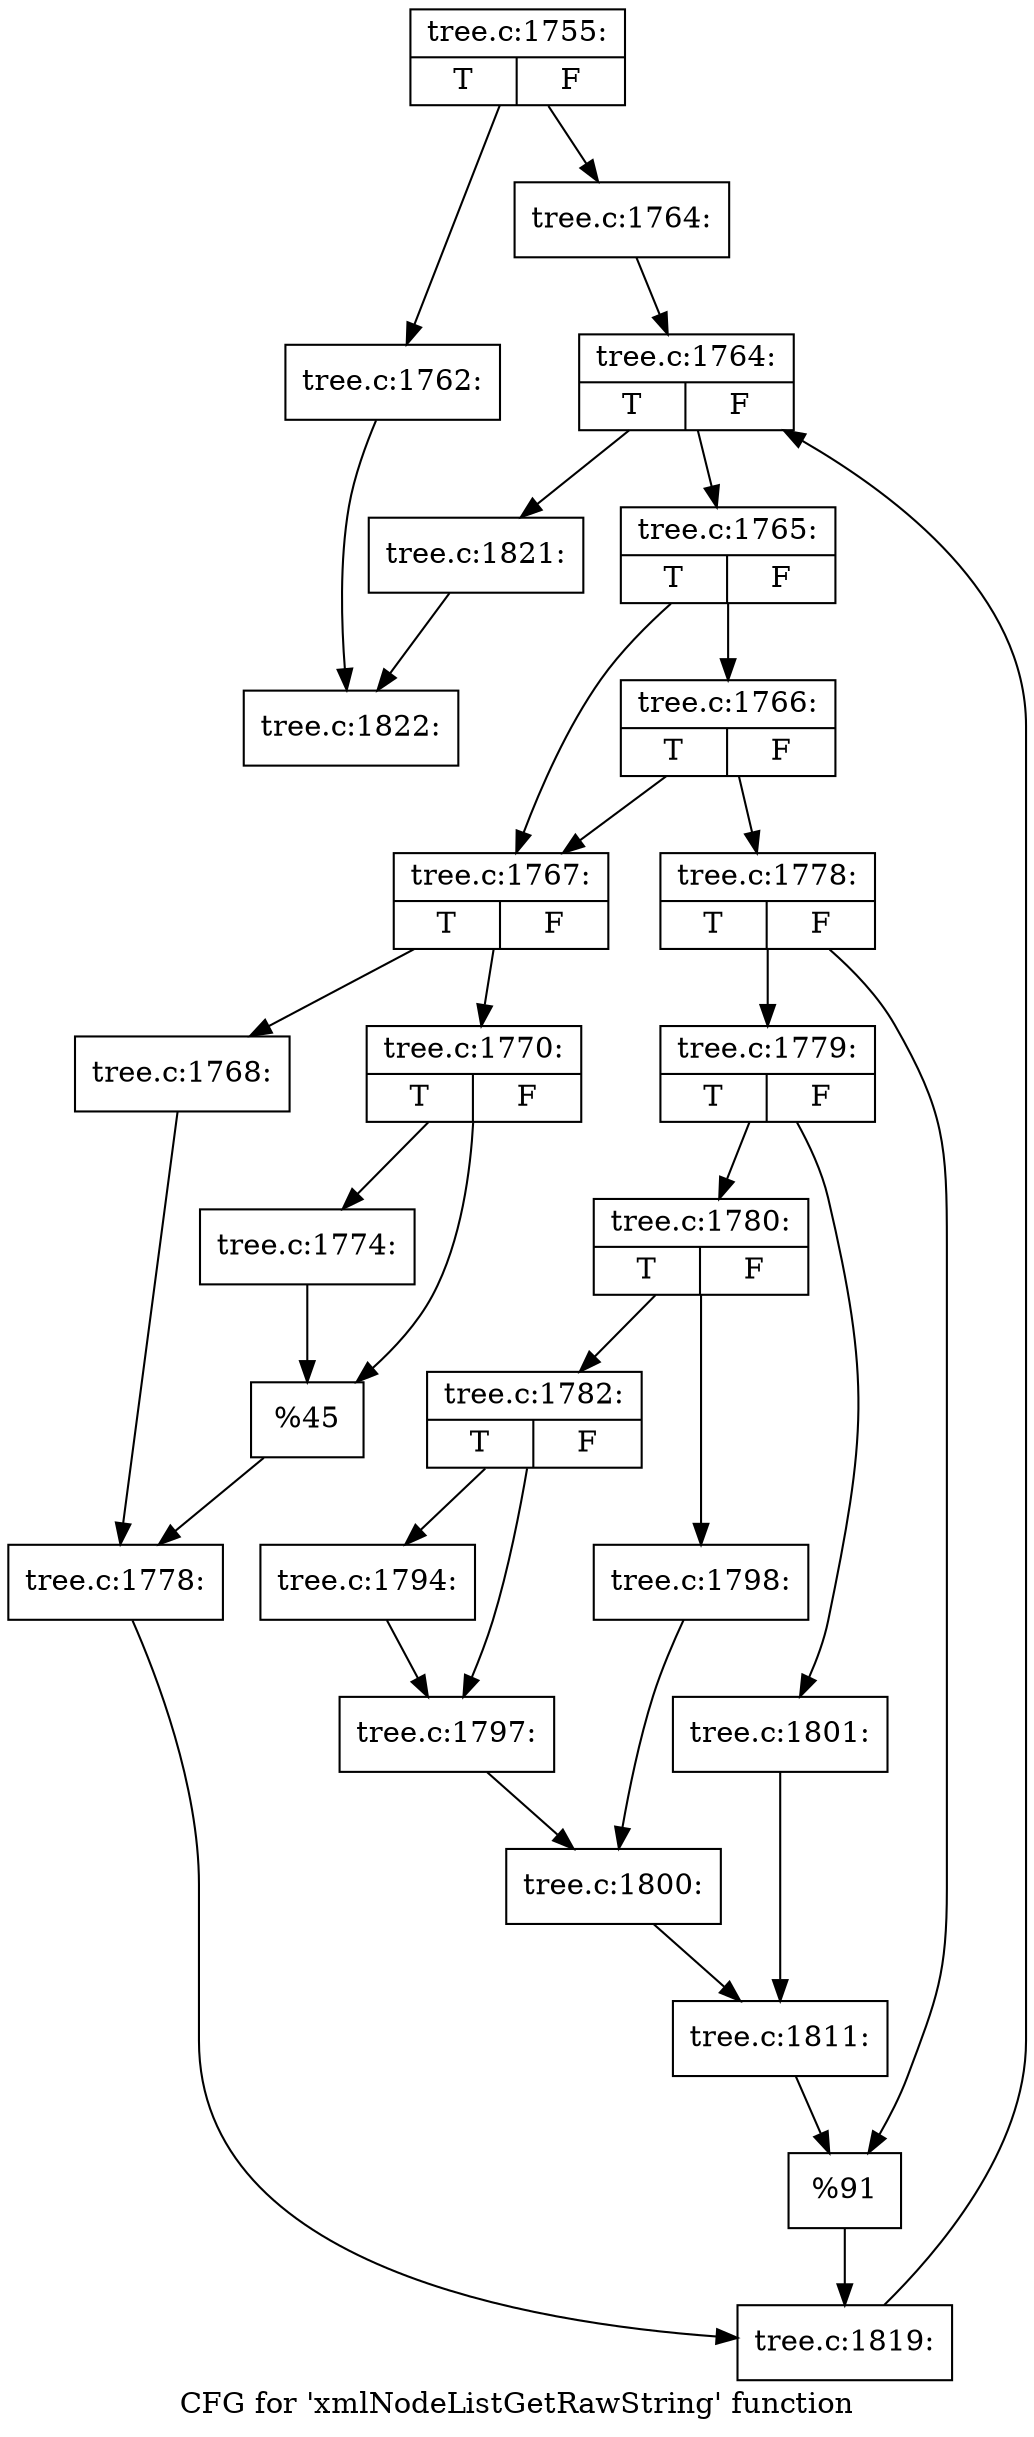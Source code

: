 digraph "CFG for 'xmlNodeListGetRawString' function" {
	label="CFG for 'xmlNodeListGetRawString' function";

	Node0x43308c0 [shape=record,label="{tree.c:1755:|{<s0>T|<s1>F}}"];
	Node0x43308c0 -> Node0x4340f00;
	Node0x43308c0 -> Node0x4340f50;
	Node0x4340f00 [shape=record,label="{tree.c:1762:}"];
	Node0x4340f00 -> Node0x433a5c0;
	Node0x4340f50 [shape=record,label="{tree.c:1764:}"];
	Node0x4340f50 -> Node0x4341340;
	Node0x4341340 [shape=record,label="{tree.c:1764:|{<s0>T|<s1>F}}"];
	Node0x4341340 -> Node0x4341730;
	Node0x4341340 -> Node0x4341560;
	Node0x4341730 [shape=record,label="{tree.c:1765:|{<s0>T|<s1>F}}"];
	Node0x4341730 -> Node0x43418f0;
	Node0x4341730 -> Node0x43419e0;
	Node0x43419e0 [shape=record,label="{tree.c:1766:|{<s0>T|<s1>F}}"];
	Node0x43419e0 -> Node0x43418f0;
	Node0x43419e0 -> Node0x4341990;
	Node0x43418f0 [shape=record,label="{tree.c:1767:|{<s0>T|<s1>F}}"];
	Node0x43418f0 -> Node0x4342150;
	Node0x43418f0 -> Node0x43421f0;
	Node0x4342150 [shape=record,label="{tree.c:1768:}"];
	Node0x4342150 -> Node0x43421a0;
	Node0x43421f0 [shape=record,label="{tree.c:1770:|{<s0>T|<s1>F}}"];
	Node0x43421f0 -> Node0x4343520;
	Node0x43421f0 -> Node0x4343a20;
	Node0x4343520 [shape=record,label="{tree.c:1774:}"];
	Node0x4343520 -> Node0x4343a20;
	Node0x4343a20 [shape=record,label="{%45}"];
	Node0x4343a20 -> Node0x43421a0;
	Node0x43421a0 [shape=record,label="{tree.c:1778:}"];
	Node0x43421a0 -> Node0x4341940;
	Node0x4341990 [shape=record,label="{tree.c:1778:|{<s0>T|<s1>F}}"];
	Node0x4341990 -> Node0x4344150;
	Node0x4341990 -> Node0x43441a0;
	Node0x4344150 [shape=record,label="{tree.c:1779:|{<s0>T|<s1>F}}"];
	Node0x4344150 -> Node0x4344610;
	Node0x4344150 -> Node0x43446b0;
	Node0x4344610 [shape=record,label="{tree.c:1780:|{<s0>T|<s1>F}}"];
	Node0x4344610 -> Node0x4344cd0;
	Node0x4344610 -> Node0x4344d70;
	Node0x4344cd0 [shape=record,label="{tree.c:1782:|{<s0>T|<s1>F}}"];
	Node0x4344cd0 -> Node0x4345770;
	Node0x4344cd0 -> Node0x43457c0;
	Node0x4345770 [shape=record,label="{tree.c:1794:}"];
	Node0x4345770 -> Node0x43457c0;
	Node0x43457c0 [shape=record,label="{tree.c:1797:}"];
	Node0x43457c0 -> Node0x4344d20;
	Node0x4344d70 [shape=record,label="{tree.c:1798:}"];
	Node0x4344d70 -> Node0x4344d20;
	Node0x4344d20 [shape=record,label="{tree.c:1800:}"];
	Node0x4344d20 -> Node0x4344660;
	Node0x43446b0 [shape=record,label="{tree.c:1801:}"];
	Node0x43446b0 -> Node0x4344660;
	Node0x4344660 [shape=record,label="{tree.c:1811:}"];
	Node0x4344660 -> Node0x43441a0;
	Node0x43441a0 [shape=record,label="{%91}"];
	Node0x43441a0 -> Node0x4341940;
	Node0x4341940 [shape=record,label="{tree.c:1819:}"];
	Node0x4341940 -> Node0x4341340;
	Node0x4341560 [shape=record,label="{tree.c:1821:}"];
	Node0x4341560 -> Node0x433a5c0;
	Node0x433a5c0 [shape=record,label="{tree.c:1822:}"];
}
